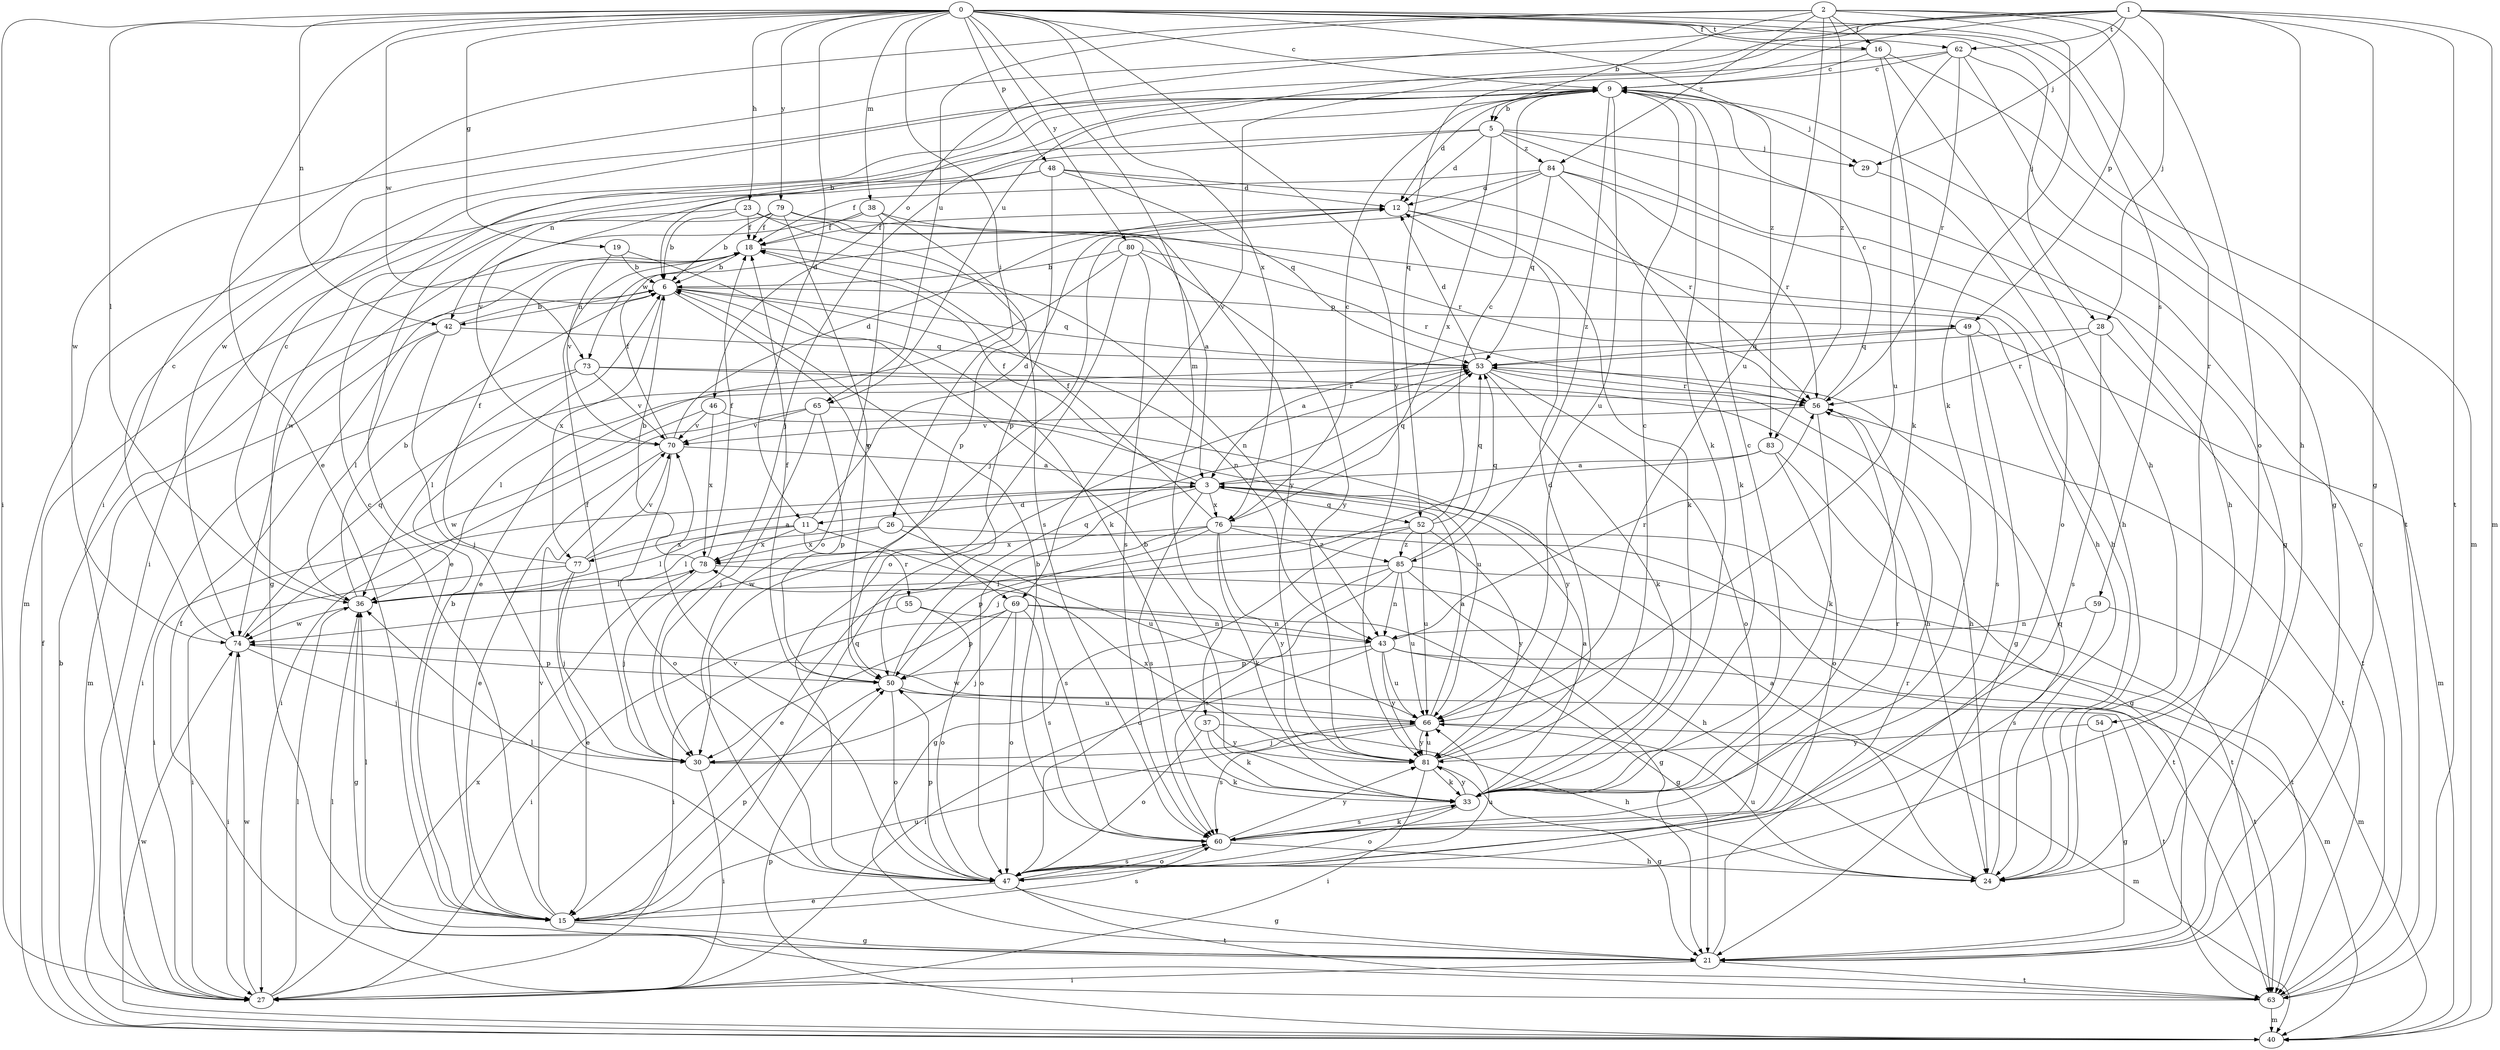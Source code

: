 strict digraph  {
0;
1;
2;
3;
5;
6;
9;
11;
12;
15;
16;
18;
19;
21;
23;
24;
26;
27;
28;
29;
30;
33;
36;
37;
38;
40;
42;
43;
46;
47;
48;
49;
50;
52;
53;
54;
55;
56;
59;
60;
62;
63;
65;
66;
69;
70;
73;
74;
76;
77;
78;
79;
80;
81;
83;
84;
85;
0 -> 9  [label=c];
0 -> 11  [label=d];
0 -> 15  [label=e];
0 -> 16  [label=f];
0 -> 19  [label=g];
0 -> 23  [label=h];
0 -> 26  [label=i];
0 -> 27  [label=i];
0 -> 28  [label=j];
0 -> 36  [label=l];
0 -> 37  [label=m];
0 -> 38  [label=m];
0 -> 42  [label=n];
0 -> 48  [label=p];
0 -> 54  [label=r];
0 -> 59  [label=s];
0 -> 62  [label=t];
0 -> 73  [label=w];
0 -> 76  [label=x];
0 -> 79  [label=y];
0 -> 80  [label=y];
0 -> 81  [label=y];
0 -> 83  [label=z];
1 -> 21  [label=g];
1 -> 24  [label=h];
1 -> 28  [label=j];
1 -> 29  [label=j];
1 -> 40  [label=m];
1 -> 46  [label=o];
1 -> 52  [label=q];
1 -> 62  [label=t];
1 -> 63  [label=t];
1 -> 65  [label=u];
1 -> 69  [label=v];
2 -> 5  [label=b];
2 -> 16  [label=f];
2 -> 27  [label=i];
2 -> 33  [label=k];
2 -> 47  [label=o];
2 -> 49  [label=p];
2 -> 65  [label=u];
2 -> 66  [label=u];
2 -> 83  [label=z];
2 -> 84  [label=z];
3 -> 11  [label=d];
3 -> 18  [label=f];
3 -> 27  [label=i];
3 -> 47  [label=o];
3 -> 52  [label=q];
3 -> 53  [label=q];
3 -> 60  [label=s];
3 -> 76  [label=x];
5 -> 12  [label=d];
5 -> 21  [label=g];
5 -> 24  [label=h];
5 -> 27  [label=i];
5 -> 29  [label=j];
5 -> 42  [label=n];
5 -> 76  [label=x];
5 -> 84  [label=z];
6 -> 42  [label=n];
6 -> 43  [label=n];
6 -> 49  [label=p];
6 -> 53  [label=q];
6 -> 69  [label=v];
6 -> 77  [label=x];
9 -> 5  [label=b];
9 -> 6  [label=b];
9 -> 12  [label=d];
9 -> 29  [label=j];
9 -> 30  [label=j];
9 -> 33  [label=k];
9 -> 66  [label=u];
9 -> 85  [label=z];
11 -> 12  [label=d];
11 -> 36  [label=l];
11 -> 55  [label=r];
11 -> 60  [label=s];
11 -> 77  [label=x];
11 -> 78  [label=x];
12 -> 18  [label=f];
12 -> 24  [label=h];
12 -> 33  [label=k];
12 -> 73  [label=w];
15 -> 6  [label=b];
15 -> 9  [label=c];
15 -> 21  [label=g];
15 -> 36  [label=l];
15 -> 50  [label=p];
15 -> 53  [label=q];
15 -> 60  [label=s];
15 -> 66  [label=u];
15 -> 70  [label=v];
16 -> 9  [label=c];
16 -> 24  [label=h];
16 -> 33  [label=k];
16 -> 63  [label=t];
16 -> 74  [label=w];
18 -> 6  [label=b];
18 -> 43  [label=n];
19 -> 6  [label=b];
19 -> 33  [label=k];
19 -> 70  [label=v];
21 -> 27  [label=i];
21 -> 56  [label=r];
21 -> 63  [label=t];
23 -> 3  [label=a];
23 -> 6  [label=b];
23 -> 15  [label=e];
23 -> 18  [label=f];
23 -> 60  [label=s];
24 -> 3  [label=a];
24 -> 53  [label=q];
24 -> 66  [label=u];
26 -> 36  [label=l];
26 -> 63  [label=t];
26 -> 66  [label=u];
26 -> 78  [label=x];
27 -> 36  [label=l];
27 -> 74  [label=w];
27 -> 78  [label=x];
28 -> 53  [label=q];
28 -> 56  [label=r];
28 -> 60  [label=s];
28 -> 63  [label=t];
29 -> 47  [label=o];
30 -> 18  [label=f];
30 -> 27  [label=i];
30 -> 33  [label=k];
33 -> 3  [label=a];
33 -> 6  [label=b];
33 -> 9  [label=c];
33 -> 47  [label=o];
33 -> 60  [label=s];
33 -> 81  [label=y];
36 -> 6  [label=b];
36 -> 9  [label=c];
36 -> 21  [label=g];
36 -> 74  [label=w];
37 -> 24  [label=h];
37 -> 33  [label=k];
37 -> 47  [label=o];
37 -> 81  [label=y];
38 -> 18  [label=f];
38 -> 47  [label=o];
38 -> 50  [label=p];
38 -> 56  [label=r];
38 -> 74  [label=w];
40 -> 6  [label=b];
40 -> 18  [label=f];
40 -> 50  [label=p];
40 -> 74  [label=w];
42 -> 6  [label=b];
42 -> 30  [label=j];
42 -> 36  [label=l];
42 -> 40  [label=m];
42 -> 53  [label=q];
43 -> 27  [label=i];
43 -> 40  [label=m];
43 -> 50  [label=p];
43 -> 56  [label=r];
43 -> 63  [label=t];
43 -> 66  [label=u];
43 -> 81  [label=y];
46 -> 66  [label=u];
46 -> 70  [label=v];
46 -> 74  [label=w];
46 -> 78  [label=x];
47 -> 15  [label=e];
47 -> 21  [label=g];
47 -> 36  [label=l];
47 -> 50  [label=p];
47 -> 60  [label=s];
47 -> 63  [label=t];
47 -> 66  [label=u];
47 -> 70  [label=v];
48 -> 12  [label=d];
48 -> 40  [label=m];
48 -> 50  [label=p];
48 -> 53  [label=q];
48 -> 56  [label=r];
48 -> 70  [label=v];
49 -> 3  [label=a];
49 -> 21  [label=g];
49 -> 40  [label=m];
49 -> 53  [label=q];
49 -> 60  [label=s];
50 -> 18  [label=f];
50 -> 47  [label=o];
50 -> 53  [label=q];
50 -> 63  [label=t];
50 -> 66  [label=u];
52 -> 9  [label=c];
52 -> 15  [label=e];
52 -> 21  [label=g];
52 -> 53  [label=q];
52 -> 66  [label=u];
52 -> 81  [label=y];
52 -> 85  [label=z];
53 -> 12  [label=d];
53 -> 24  [label=h];
53 -> 33  [label=k];
53 -> 36  [label=l];
53 -> 47  [label=o];
53 -> 56  [label=r];
54 -> 21  [label=g];
54 -> 81  [label=y];
55 -> 27  [label=i];
55 -> 43  [label=n];
55 -> 47  [label=o];
56 -> 9  [label=c];
56 -> 33  [label=k];
56 -> 63  [label=t];
56 -> 70  [label=v];
59 -> 40  [label=m];
59 -> 43  [label=n];
59 -> 60  [label=s];
60 -> 6  [label=b];
60 -> 24  [label=h];
60 -> 33  [label=k];
60 -> 47  [label=o];
60 -> 56  [label=r];
60 -> 81  [label=y];
62 -> 9  [label=c];
62 -> 21  [label=g];
62 -> 40  [label=m];
62 -> 56  [label=r];
62 -> 66  [label=u];
62 -> 74  [label=w];
63 -> 9  [label=c];
63 -> 18  [label=f];
63 -> 36  [label=l];
63 -> 40  [label=m];
65 -> 27  [label=i];
65 -> 30  [label=j];
65 -> 50  [label=p];
65 -> 70  [label=v];
65 -> 81  [label=y];
66 -> 3  [label=a];
66 -> 30  [label=j];
66 -> 40  [label=m];
66 -> 60  [label=s];
66 -> 74  [label=w];
66 -> 81  [label=y];
69 -> 21  [label=g];
69 -> 27  [label=i];
69 -> 30  [label=j];
69 -> 43  [label=n];
69 -> 47  [label=o];
69 -> 50  [label=p];
69 -> 60  [label=s];
70 -> 3  [label=a];
70 -> 12  [label=d];
70 -> 15  [label=e];
70 -> 18  [label=f];
70 -> 47  [label=o];
73 -> 24  [label=h];
73 -> 27  [label=i];
73 -> 36  [label=l];
73 -> 56  [label=r];
73 -> 70  [label=v];
74 -> 9  [label=c];
74 -> 27  [label=i];
74 -> 30  [label=j];
74 -> 50  [label=p];
74 -> 53  [label=q];
76 -> 9  [label=c];
76 -> 18  [label=f];
76 -> 33  [label=k];
76 -> 50  [label=p];
76 -> 63  [label=t];
76 -> 74  [label=w];
76 -> 78  [label=x];
76 -> 81  [label=y];
76 -> 85  [label=z];
77 -> 3  [label=a];
77 -> 15  [label=e];
77 -> 18  [label=f];
77 -> 27  [label=i];
77 -> 30  [label=j];
77 -> 70  [label=v];
78 -> 6  [label=b];
78 -> 18  [label=f];
78 -> 24  [label=h];
78 -> 30  [label=j];
78 -> 36  [label=l];
79 -> 6  [label=b];
79 -> 18  [label=f];
79 -> 21  [label=g];
79 -> 24  [label=h];
79 -> 50  [label=p];
79 -> 81  [label=y];
80 -> 6  [label=b];
80 -> 15  [label=e];
80 -> 47  [label=o];
80 -> 56  [label=r];
80 -> 60  [label=s];
80 -> 81  [label=y];
81 -> 9  [label=c];
81 -> 12  [label=d];
81 -> 21  [label=g];
81 -> 27  [label=i];
81 -> 33  [label=k];
81 -> 66  [label=u];
81 -> 78  [label=x];
83 -> 3  [label=a];
83 -> 21  [label=g];
83 -> 30  [label=j];
83 -> 47  [label=o];
84 -> 12  [label=d];
84 -> 18  [label=f];
84 -> 24  [label=h];
84 -> 30  [label=j];
84 -> 33  [label=k];
84 -> 53  [label=q];
84 -> 56  [label=r];
85 -> 21  [label=g];
85 -> 36  [label=l];
85 -> 43  [label=n];
85 -> 47  [label=o];
85 -> 53  [label=q];
85 -> 60  [label=s];
85 -> 63  [label=t];
85 -> 66  [label=u];
}
